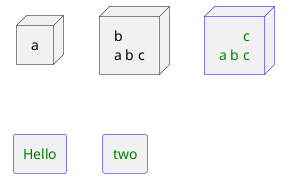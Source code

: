@startuml
node "a"
node "b\na b c"
<style>
.abbr{

  FontColor green
  HorizontalAlignment right
  LineColor blue

}
</style>
hide <<abbr>> stereotype
node "c\na b c" <<abbr>>
rectangle "Hello" <<abbr>>
rectangle "two" <<abbr>> as a1

@enduml